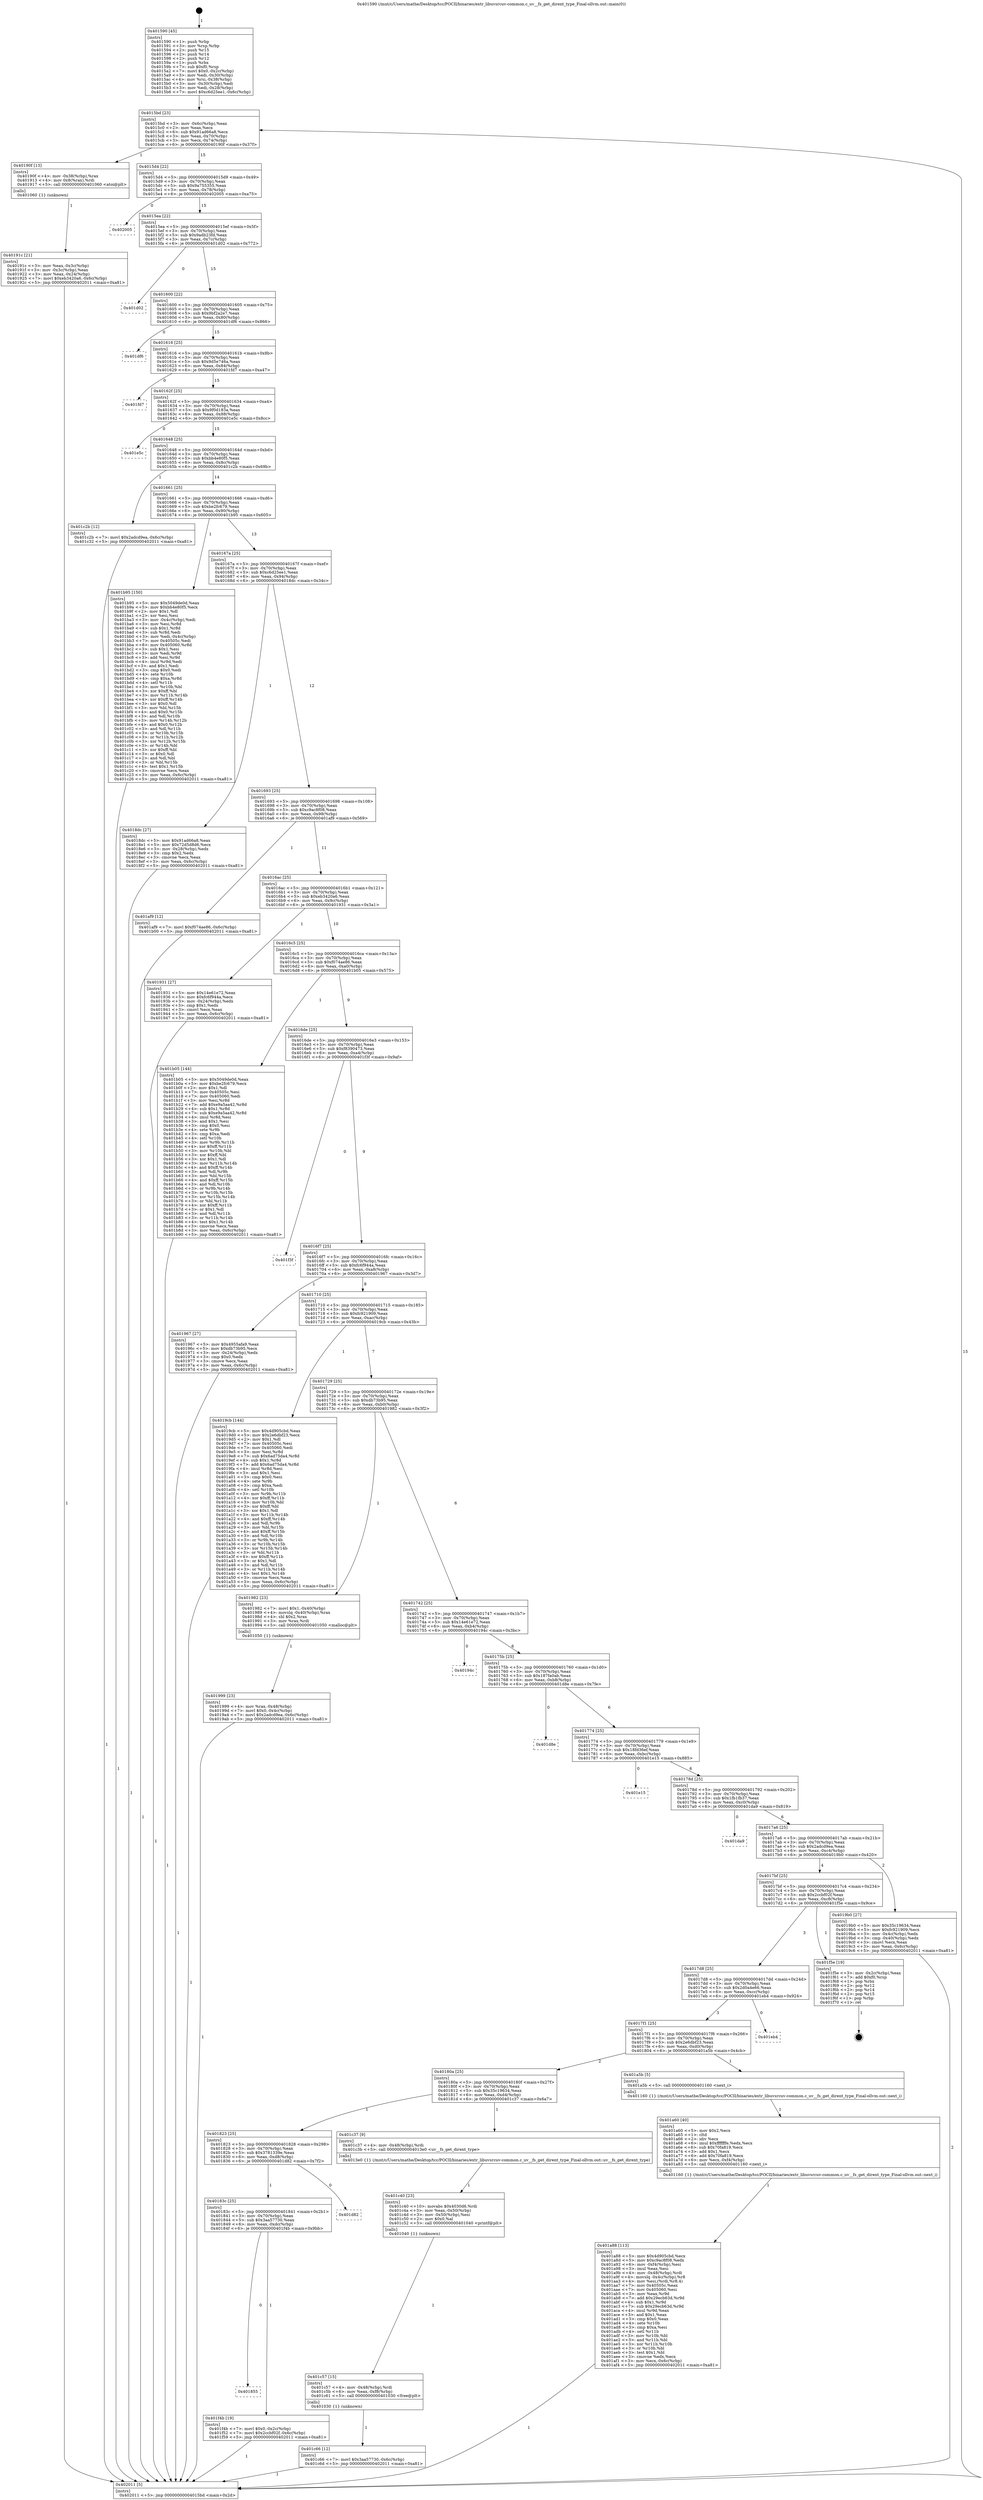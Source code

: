 digraph "0x401590" {
  label = "0x401590 (/mnt/c/Users/mathe/Desktop/tcc/POCII/binaries/extr_libuvsrcuv-common.c_uv__fs_get_dirent_type_Final-ollvm.out::main(0))"
  labelloc = "t"
  node[shape=record]

  Entry [label="",width=0.3,height=0.3,shape=circle,fillcolor=black,style=filled]
  "0x4015bd" [label="{
     0x4015bd [23]\l
     | [instrs]\l
     &nbsp;&nbsp;0x4015bd \<+3\>: mov -0x6c(%rbp),%eax\l
     &nbsp;&nbsp;0x4015c0 \<+2\>: mov %eax,%ecx\l
     &nbsp;&nbsp;0x4015c2 \<+6\>: sub $0x91ad66a8,%ecx\l
     &nbsp;&nbsp;0x4015c8 \<+3\>: mov %eax,-0x70(%rbp)\l
     &nbsp;&nbsp;0x4015cb \<+3\>: mov %ecx,-0x74(%rbp)\l
     &nbsp;&nbsp;0x4015ce \<+6\>: je 000000000040190f \<main+0x37f\>\l
  }"]
  "0x40190f" [label="{
     0x40190f [13]\l
     | [instrs]\l
     &nbsp;&nbsp;0x40190f \<+4\>: mov -0x38(%rbp),%rax\l
     &nbsp;&nbsp;0x401913 \<+4\>: mov 0x8(%rax),%rdi\l
     &nbsp;&nbsp;0x401917 \<+5\>: call 0000000000401060 \<atoi@plt\>\l
     | [calls]\l
     &nbsp;&nbsp;0x401060 \{1\} (unknown)\l
  }"]
  "0x4015d4" [label="{
     0x4015d4 [22]\l
     | [instrs]\l
     &nbsp;&nbsp;0x4015d4 \<+5\>: jmp 00000000004015d9 \<main+0x49\>\l
     &nbsp;&nbsp;0x4015d9 \<+3\>: mov -0x70(%rbp),%eax\l
     &nbsp;&nbsp;0x4015dc \<+5\>: sub $0x9a755355,%eax\l
     &nbsp;&nbsp;0x4015e1 \<+3\>: mov %eax,-0x78(%rbp)\l
     &nbsp;&nbsp;0x4015e4 \<+6\>: je 0000000000402005 \<main+0xa75\>\l
  }"]
  Exit [label="",width=0.3,height=0.3,shape=circle,fillcolor=black,style=filled,peripheries=2]
  "0x402005" [label="{
     0x402005\l
  }", style=dashed]
  "0x4015ea" [label="{
     0x4015ea [22]\l
     | [instrs]\l
     &nbsp;&nbsp;0x4015ea \<+5\>: jmp 00000000004015ef \<main+0x5f\>\l
     &nbsp;&nbsp;0x4015ef \<+3\>: mov -0x70(%rbp),%eax\l
     &nbsp;&nbsp;0x4015f2 \<+5\>: sub $0x9adb23fd,%eax\l
     &nbsp;&nbsp;0x4015f7 \<+3\>: mov %eax,-0x7c(%rbp)\l
     &nbsp;&nbsp;0x4015fa \<+6\>: je 0000000000401d02 \<main+0x772\>\l
  }"]
  "0x401855" [label="{
     0x401855\l
  }", style=dashed]
  "0x401d02" [label="{
     0x401d02\l
  }", style=dashed]
  "0x401600" [label="{
     0x401600 [22]\l
     | [instrs]\l
     &nbsp;&nbsp;0x401600 \<+5\>: jmp 0000000000401605 \<main+0x75\>\l
     &nbsp;&nbsp;0x401605 \<+3\>: mov -0x70(%rbp),%eax\l
     &nbsp;&nbsp;0x401608 \<+5\>: sub $0x9bf2a2e7,%eax\l
     &nbsp;&nbsp;0x40160d \<+3\>: mov %eax,-0x80(%rbp)\l
     &nbsp;&nbsp;0x401610 \<+6\>: je 0000000000401df6 \<main+0x866\>\l
  }"]
  "0x401f4b" [label="{
     0x401f4b [19]\l
     | [instrs]\l
     &nbsp;&nbsp;0x401f4b \<+7\>: movl $0x0,-0x2c(%rbp)\l
     &nbsp;&nbsp;0x401f52 \<+7\>: movl $0x2ccbf02f,-0x6c(%rbp)\l
     &nbsp;&nbsp;0x401f59 \<+5\>: jmp 0000000000402011 \<main+0xa81\>\l
  }"]
  "0x401df6" [label="{
     0x401df6\l
  }", style=dashed]
  "0x401616" [label="{
     0x401616 [25]\l
     | [instrs]\l
     &nbsp;&nbsp;0x401616 \<+5\>: jmp 000000000040161b \<main+0x8b\>\l
     &nbsp;&nbsp;0x40161b \<+3\>: mov -0x70(%rbp),%eax\l
     &nbsp;&nbsp;0x40161e \<+5\>: sub $0x9d5e746a,%eax\l
     &nbsp;&nbsp;0x401623 \<+6\>: mov %eax,-0x84(%rbp)\l
     &nbsp;&nbsp;0x401629 \<+6\>: je 0000000000401fd7 \<main+0xa47\>\l
  }"]
  "0x40183c" [label="{
     0x40183c [25]\l
     | [instrs]\l
     &nbsp;&nbsp;0x40183c \<+5\>: jmp 0000000000401841 \<main+0x2b1\>\l
     &nbsp;&nbsp;0x401841 \<+3\>: mov -0x70(%rbp),%eax\l
     &nbsp;&nbsp;0x401844 \<+5\>: sub $0x3aa57730,%eax\l
     &nbsp;&nbsp;0x401849 \<+6\>: mov %eax,-0xdc(%rbp)\l
     &nbsp;&nbsp;0x40184f \<+6\>: je 0000000000401f4b \<main+0x9bb\>\l
  }"]
  "0x401fd7" [label="{
     0x401fd7\l
  }", style=dashed]
  "0x40162f" [label="{
     0x40162f [25]\l
     | [instrs]\l
     &nbsp;&nbsp;0x40162f \<+5\>: jmp 0000000000401634 \<main+0xa4\>\l
     &nbsp;&nbsp;0x401634 \<+3\>: mov -0x70(%rbp),%eax\l
     &nbsp;&nbsp;0x401637 \<+5\>: sub $0x9f0d183a,%eax\l
     &nbsp;&nbsp;0x40163c \<+6\>: mov %eax,-0x88(%rbp)\l
     &nbsp;&nbsp;0x401642 \<+6\>: je 0000000000401e5c \<main+0x8cc\>\l
  }"]
  "0x401d82" [label="{
     0x401d82\l
  }", style=dashed]
  "0x401e5c" [label="{
     0x401e5c\l
  }", style=dashed]
  "0x401648" [label="{
     0x401648 [25]\l
     | [instrs]\l
     &nbsp;&nbsp;0x401648 \<+5\>: jmp 000000000040164d \<main+0xbd\>\l
     &nbsp;&nbsp;0x40164d \<+3\>: mov -0x70(%rbp),%eax\l
     &nbsp;&nbsp;0x401650 \<+5\>: sub $0xbb4e80f5,%eax\l
     &nbsp;&nbsp;0x401655 \<+6\>: mov %eax,-0x8c(%rbp)\l
     &nbsp;&nbsp;0x40165b \<+6\>: je 0000000000401c2b \<main+0x69b\>\l
  }"]
  "0x401c66" [label="{
     0x401c66 [12]\l
     | [instrs]\l
     &nbsp;&nbsp;0x401c66 \<+7\>: movl $0x3aa57730,-0x6c(%rbp)\l
     &nbsp;&nbsp;0x401c6d \<+5\>: jmp 0000000000402011 \<main+0xa81\>\l
  }"]
  "0x401c2b" [label="{
     0x401c2b [12]\l
     | [instrs]\l
     &nbsp;&nbsp;0x401c2b \<+7\>: movl $0x2adcd9ea,-0x6c(%rbp)\l
     &nbsp;&nbsp;0x401c32 \<+5\>: jmp 0000000000402011 \<main+0xa81\>\l
  }"]
  "0x401661" [label="{
     0x401661 [25]\l
     | [instrs]\l
     &nbsp;&nbsp;0x401661 \<+5\>: jmp 0000000000401666 \<main+0xd6\>\l
     &nbsp;&nbsp;0x401666 \<+3\>: mov -0x70(%rbp),%eax\l
     &nbsp;&nbsp;0x401669 \<+5\>: sub $0xbe2fc679,%eax\l
     &nbsp;&nbsp;0x40166e \<+6\>: mov %eax,-0x90(%rbp)\l
     &nbsp;&nbsp;0x401674 \<+6\>: je 0000000000401b95 \<main+0x605\>\l
  }"]
  "0x401c57" [label="{
     0x401c57 [15]\l
     | [instrs]\l
     &nbsp;&nbsp;0x401c57 \<+4\>: mov -0x48(%rbp),%rdi\l
     &nbsp;&nbsp;0x401c5b \<+6\>: mov %eax,-0xf8(%rbp)\l
     &nbsp;&nbsp;0x401c61 \<+5\>: call 0000000000401030 \<free@plt\>\l
     | [calls]\l
     &nbsp;&nbsp;0x401030 \{1\} (unknown)\l
  }"]
  "0x401b95" [label="{
     0x401b95 [150]\l
     | [instrs]\l
     &nbsp;&nbsp;0x401b95 \<+5\>: mov $0x5049de0d,%eax\l
     &nbsp;&nbsp;0x401b9a \<+5\>: mov $0xbb4e80f5,%ecx\l
     &nbsp;&nbsp;0x401b9f \<+2\>: mov $0x1,%dl\l
     &nbsp;&nbsp;0x401ba1 \<+2\>: xor %esi,%esi\l
     &nbsp;&nbsp;0x401ba3 \<+3\>: mov -0x4c(%rbp),%edi\l
     &nbsp;&nbsp;0x401ba6 \<+3\>: mov %esi,%r8d\l
     &nbsp;&nbsp;0x401ba9 \<+4\>: sub $0x1,%r8d\l
     &nbsp;&nbsp;0x401bad \<+3\>: sub %r8d,%edi\l
     &nbsp;&nbsp;0x401bb0 \<+3\>: mov %edi,-0x4c(%rbp)\l
     &nbsp;&nbsp;0x401bb3 \<+7\>: mov 0x40505c,%edi\l
     &nbsp;&nbsp;0x401bba \<+8\>: mov 0x405060,%r8d\l
     &nbsp;&nbsp;0x401bc2 \<+3\>: sub $0x1,%esi\l
     &nbsp;&nbsp;0x401bc5 \<+3\>: mov %edi,%r9d\l
     &nbsp;&nbsp;0x401bc8 \<+3\>: add %esi,%r9d\l
     &nbsp;&nbsp;0x401bcb \<+4\>: imul %r9d,%edi\l
     &nbsp;&nbsp;0x401bcf \<+3\>: and $0x1,%edi\l
     &nbsp;&nbsp;0x401bd2 \<+3\>: cmp $0x0,%edi\l
     &nbsp;&nbsp;0x401bd5 \<+4\>: sete %r10b\l
     &nbsp;&nbsp;0x401bd9 \<+4\>: cmp $0xa,%r8d\l
     &nbsp;&nbsp;0x401bdd \<+4\>: setl %r11b\l
     &nbsp;&nbsp;0x401be1 \<+3\>: mov %r10b,%bl\l
     &nbsp;&nbsp;0x401be4 \<+3\>: xor $0xff,%bl\l
     &nbsp;&nbsp;0x401be7 \<+3\>: mov %r11b,%r14b\l
     &nbsp;&nbsp;0x401bea \<+4\>: xor $0xff,%r14b\l
     &nbsp;&nbsp;0x401bee \<+3\>: xor $0x0,%dl\l
     &nbsp;&nbsp;0x401bf1 \<+3\>: mov %bl,%r15b\l
     &nbsp;&nbsp;0x401bf4 \<+4\>: and $0x0,%r15b\l
     &nbsp;&nbsp;0x401bf8 \<+3\>: and %dl,%r10b\l
     &nbsp;&nbsp;0x401bfb \<+3\>: mov %r14b,%r12b\l
     &nbsp;&nbsp;0x401bfe \<+4\>: and $0x0,%r12b\l
     &nbsp;&nbsp;0x401c02 \<+3\>: and %dl,%r11b\l
     &nbsp;&nbsp;0x401c05 \<+3\>: or %r10b,%r15b\l
     &nbsp;&nbsp;0x401c08 \<+3\>: or %r11b,%r12b\l
     &nbsp;&nbsp;0x401c0b \<+3\>: xor %r12b,%r15b\l
     &nbsp;&nbsp;0x401c0e \<+3\>: or %r14b,%bl\l
     &nbsp;&nbsp;0x401c11 \<+3\>: xor $0xff,%bl\l
     &nbsp;&nbsp;0x401c14 \<+3\>: or $0x0,%dl\l
     &nbsp;&nbsp;0x401c17 \<+2\>: and %dl,%bl\l
     &nbsp;&nbsp;0x401c19 \<+3\>: or %bl,%r15b\l
     &nbsp;&nbsp;0x401c1c \<+4\>: test $0x1,%r15b\l
     &nbsp;&nbsp;0x401c20 \<+3\>: cmovne %ecx,%eax\l
     &nbsp;&nbsp;0x401c23 \<+3\>: mov %eax,-0x6c(%rbp)\l
     &nbsp;&nbsp;0x401c26 \<+5\>: jmp 0000000000402011 \<main+0xa81\>\l
  }"]
  "0x40167a" [label="{
     0x40167a [25]\l
     | [instrs]\l
     &nbsp;&nbsp;0x40167a \<+5\>: jmp 000000000040167f \<main+0xef\>\l
     &nbsp;&nbsp;0x40167f \<+3\>: mov -0x70(%rbp),%eax\l
     &nbsp;&nbsp;0x401682 \<+5\>: sub $0xc6d25ee1,%eax\l
     &nbsp;&nbsp;0x401687 \<+6\>: mov %eax,-0x94(%rbp)\l
     &nbsp;&nbsp;0x40168d \<+6\>: je 00000000004018dc \<main+0x34c\>\l
  }"]
  "0x401c40" [label="{
     0x401c40 [23]\l
     | [instrs]\l
     &nbsp;&nbsp;0x401c40 \<+10\>: movabs $0x4030d6,%rdi\l
     &nbsp;&nbsp;0x401c4a \<+3\>: mov %eax,-0x50(%rbp)\l
     &nbsp;&nbsp;0x401c4d \<+3\>: mov -0x50(%rbp),%esi\l
     &nbsp;&nbsp;0x401c50 \<+2\>: mov $0x0,%al\l
     &nbsp;&nbsp;0x401c52 \<+5\>: call 0000000000401040 \<printf@plt\>\l
     | [calls]\l
     &nbsp;&nbsp;0x401040 \{1\} (unknown)\l
  }"]
  "0x4018dc" [label="{
     0x4018dc [27]\l
     | [instrs]\l
     &nbsp;&nbsp;0x4018dc \<+5\>: mov $0x91ad66a8,%eax\l
     &nbsp;&nbsp;0x4018e1 \<+5\>: mov $0x72d5d8d6,%ecx\l
     &nbsp;&nbsp;0x4018e6 \<+3\>: mov -0x28(%rbp),%edx\l
     &nbsp;&nbsp;0x4018e9 \<+3\>: cmp $0x2,%edx\l
     &nbsp;&nbsp;0x4018ec \<+3\>: cmovne %ecx,%eax\l
     &nbsp;&nbsp;0x4018ef \<+3\>: mov %eax,-0x6c(%rbp)\l
     &nbsp;&nbsp;0x4018f2 \<+5\>: jmp 0000000000402011 \<main+0xa81\>\l
  }"]
  "0x401693" [label="{
     0x401693 [25]\l
     | [instrs]\l
     &nbsp;&nbsp;0x401693 \<+5\>: jmp 0000000000401698 \<main+0x108\>\l
     &nbsp;&nbsp;0x401698 \<+3\>: mov -0x70(%rbp),%eax\l
     &nbsp;&nbsp;0x40169b \<+5\>: sub $0xc9ac8f08,%eax\l
     &nbsp;&nbsp;0x4016a0 \<+6\>: mov %eax,-0x98(%rbp)\l
     &nbsp;&nbsp;0x4016a6 \<+6\>: je 0000000000401af9 \<main+0x569\>\l
  }"]
  "0x402011" [label="{
     0x402011 [5]\l
     | [instrs]\l
     &nbsp;&nbsp;0x402011 \<+5\>: jmp 00000000004015bd \<main+0x2d\>\l
  }"]
  "0x401590" [label="{
     0x401590 [45]\l
     | [instrs]\l
     &nbsp;&nbsp;0x401590 \<+1\>: push %rbp\l
     &nbsp;&nbsp;0x401591 \<+3\>: mov %rsp,%rbp\l
     &nbsp;&nbsp;0x401594 \<+2\>: push %r15\l
     &nbsp;&nbsp;0x401596 \<+2\>: push %r14\l
     &nbsp;&nbsp;0x401598 \<+2\>: push %r12\l
     &nbsp;&nbsp;0x40159a \<+1\>: push %rbx\l
     &nbsp;&nbsp;0x40159b \<+7\>: sub $0xf0,%rsp\l
     &nbsp;&nbsp;0x4015a2 \<+7\>: movl $0x0,-0x2c(%rbp)\l
     &nbsp;&nbsp;0x4015a9 \<+3\>: mov %edi,-0x30(%rbp)\l
     &nbsp;&nbsp;0x4015ac \<+4\>: mov %rsi,-0x38(%rbp)\l
     &nbsp;&nbsp;0x4015b0 \<+3\>: mov -0x30(%rbp),%edi\l
     &nbsp;&nbsp;0x4015b3 \<+3\>: mov %edi,-0x28(%rbp)\l
     &nbsp;&nbsp;0x4015b6 \<+7\>: movl $0xc6d25ee1,-0x6c(%rbp)\l
  }"]
  "0x40191c" [label="{
     0x40191c [21]\l
     | [instrs]\l
     &nbsp;&nbsp;0x40191c \<+3\>: mov %eax,-0x3c(%rbp)\l
     &nbsp;&nbsp;0x40191f \<+3\>: mov -0x3c(%rbp),%eax\l
     &nbsp;&nbsp;0x401922 \<+3\>: mov %eax,-0x24(%rbp)\l
     &nbsp;&nbsp;0x401925 \<+7\>: movl $0xeb3420a6,-0x6c(%rbp)\l
     &nbsp;&nbsp;0x40192c \<+5\>: jmp 0000000000402011 \<main+0xa81\>\l
  }"]
  "0x401823" [label="{
     0x401823 [25]\l
     | [instrs]\l
     &nbsp;&nbsp;0x401823 \<+5\>: jmp 0000000000401828 \<main+0x298\>\l
     &nbsp;&nbsp;0x401828 \<+3\>: mov -0x70(%rbp),%eax\l
     &nbsp;&nbsp;0x40182b \<+5\>: sub $0x3781339e,%eax\l
     &nbsp;&nbsp;0x401830 \<+6\>: mov %eax,-0xd8(%rbp)\l
     &nbsp;&nbsp;0x401836 \<+6\>: je 0000000000401d82 \<main+0x7f2\>\l
  }"]
  "0x401af9" [label="{
     0x401af9 [12]\l
     | [instrs]\l
     &nbsp;&nbsp;0x401af9 \<+7\>: movl $0xf074ae86,-0x6c(%rbp)\l
     &nbsp;&nbsp;0x401b00 \<+5\>: jmp 0000000000402011 \<main+0xa81\>\l
  }"]
  "0x4016ac" [label="{
     0x4016ac [25]\l
     | [instrs]\l
     &nbsp;&nbsp;0x4016ac \<+5\>: jmp 00000000004016b1 \<main+0x121\>\l
     &nbsp;&nbsp;0x4016b1 \<+3\>: mov -0x70(%rbp),%eax\l
     &nbsp;&nbsp;0x4016b4 \<+5\>: sub $0xeb3420a6,%eax\l
     &nbsp;&nbsp;0x4016b9 \<+6\>: mov %eax,-0x9c(%rbp)\l
     &nbsp;&nbsp;0x4016bf \<+6\>: je 0000000000401931 \<main+0x3a1\>\l
  }"]
  "0x401c37" [label="{
     0x401c37 [9]\l
     | [instrs]\l
     &nbsp;&nbsp;0x401c37 \<+4\>: mov -0x48(%rbp),%rdi\l
     &nbsp;&nbsp;0x401c3b \<+5\>: call 00000000004013e0 \<uv__fs_get_dirent_type\>\l
     | [calls]\l
     &nbsp;&nbsp;0x4013e0 \{1\} (/mnt/c/Users/mathe/Desktop/tcc/POCII/binaries/extr_libuvsrcuv-common.c_uv__fs_get_dirent_type_Final-ollvm.out::uv__fs_get_dirent_type)\l
  }"]
  "0x401931" [label="{
     0x401931 [27]\l
     | [instrs]\l
     &nbsp;&nbsp;0x401931 \<+5\>: mov $0x14e61e72,%eax\l
     &nbsp;&nbsp;0x401936 \<+5\>: mov $0xfc6f944a,%ecx\l
     &nbsp;&nbsp;0x40193b \<+3\>: mov -0x24(%rbp),%edx\l
     &nbsp;&nbsp;0x40193e \<+3\>: cmp $0x1,%edx\l
     &nbsp;&nbsp;0x401941 \<+3\>: cmovl %ecx,%eax\l
     &nbsp;&nbsp;0x401944 \<+3\>: mov %eax,-0x6c(%rbp)\l
     &nbsp;&nbsp;0x401947 \<+5\>: jmp 0000000000402011 \<main+0xa81\>\l
  }"]
  "0x4016c5" [label="{
     0x4016c5 [25]\l
     | [instrs]\l
     &nbsp;&nbsp;0x4016c5 \<+5\>: jmp 00000000004016ca \<main+0x13a\>\l
     &nbsp;&nbsp;0x4016ca \<+3\>: mov -0x70(%rbp),%eax\l
     &nbsp;&nbsp;0x4016cd \<+5\>: sub $0xf074ae86,%eax\l
     &nbsp;&nbsp;0x4016d2 \<+6\>: mov %eax,-0xa0(%rbp)\l
     &nbsp;&nbsp;0x4016d8 \<+6\>: je 0000000000401b05 \<main+0x575\>\l
  }"]
  "0x401a88" [label="{
     0x401a88 [113]\l
     | [instrs]\l
     &nbsp;&nbsp;0x401a88 \<+5\>: mov $0x4d905cbd,%ecx\l
     &nbsp;&nbsp;0x401a8d \<+5\>: mov $0xc9ac8f08,%edx\l
     &nbsp;&nbsp;0x401a92 \<+6\>: mov -0xf4(%rbp),%esi\l
     &nbsp;&nbsp;0x401a98 \<+3\>: imul %eax,%esi\l
     &nbsp;&nbsp;0x401a9b \<+4\>: mov -0x48(%rbp),%rdi\l
     &nbsp;&nbsp;0x401a9f \<+4\>: movslq -0x4c(%rbp),%r8\l
     &nbsp;&nbsp;0x401aa3 \<+4\>: mov %esi,(%rdi,%r8,4)\l
     &nbsp;&nbsp;0x401aa7 \<+7\>: mov 0x40505c,%eax\l
     &nbsp;&nbsp;0x401aae \<+7\>: mov 0x405060,%esi\l
     &nbsp;&nbsp;0x401ab5 \<+3\>: mov %eax,%r9d\l
     &nbsp;&nbsp;0x401ab8 \<+7\>: add $0x29ecb63d,%r9d\l
     &nbsp;&nbsp;0x401abf \<+4\>: sub $0x1,%r9d\l
     &nbsp;&nbsp;0x401ac3 \<+7\>: sub $0x29ecb63d,%r9d\l
     &nbsp;&nbsp;0x401aca \<+4\>: imul %r9d,%eax\l
     &nbsp;&nbsp;0x401ace \<+3\>: and $0x1,%eax\l
     &nbsp;&nbsp;0x401ad1 \<+3\>: cmp $0x0,%eax\l
     &nbsp;&nbsp;0x401ad4 \<+4\>: sete %r10b\l
     &nbsp;&nbsp;0x401ad8 \<+3\>: cmp $0xa,%esi\l
     &nbsp;&nbsp;0x401adb \<+4\>: setl %r11b\l
     &nbsp;&nbsp;0x401adf \<+3\>: mov %r10b,%bl\l
     &nbsp;&nbsp;0x401ae2 \<+3\>: and %r11b,%bl\l
     &nbsp;&nbsp;0x401ae5 \<+3\>: xor %r11b,%r10b\l
     &nbsp;&nbsp;0x401ae8 \<+3\>: or %r10b,%bl\l
     &nbsp;&nbsp;0x401aeb \<+3\>: test $0x1,%bl\l
     &nbsp;&nbsp;0x401aee \<+3\>: cmovne %edx,%ecx\l
     &nbsp;&nbsp;0x401af1 \<+3\>: mov %ecx,-0x6c(%rbp)\l
     &nbsp;&nbsp;0x401af4 \<+5\>: jmp 0000000000402011 \<main+0xa81\>\l
  }"]
  "0x401b05" [label="{
     0x401b05 [144]\l
     | [instrs]\l
     &nbsp;&nbsp;0x401b05 \<+5\>: mov $0x5049de0d,%eax\l
     &nbsp;&nbsp;0x401b0a \<+5\>: mov $0xbe2fc679,%ecx\l
     &nbsp;&nbsp;0x401b0f \<+2\>: mov $0x1,%dl\l
     &nbsp;&nbsp;0x401b11 \<+7\>: mov 0x40505c,%esi\l
     &nbsp;&nbsp;0x401b18 \<+7\>: mov 0x405060,%edi\l
     &nbsp;&nbsp;0x401b1f \<+3\>: mov %esi,%r8d\l
     &nbsp;&nbsp;0x401b22 \<+7\>: add $0xe9a5aa42,%r8d\l
     &nbsp;&nbsp;0x401b29 \<+4\>: sub $0x1,%r8d\l
     &nbsp;&nbsp;0x401b2d \<+7\>: sub $0xe9a5aa42,%r8d\l
     &nbsp;&nbsp;0x401b34 \<+4\>: imul %r8d,%esi\l
     &nbsp;&nbsp;0x401b38 \<+3\>: and $0x1,%esi\l
     &nbsp;&nbsp;0x401b3b \<+3\>: cmp $0x0,%esi\l
     &nbsp;&nbsp;0x401b3e \<+4\>: sete %r9b\l
     &nbsp;&nbsp;0x401b42 \<+3\>: cmp $0xa,%edi\l
     &nbsp;&nbsp;0x401b45 \<+4\>: setl %r10b\l
     &nbsp;&nbsp;0x401b49 \<+3\>: mov %r9b,%r11b\l
     &nbsp;&nbsp;0x401b4c \<+4\>: xor $0xff,%r11b\l
     &nbsp;&nbsp;0x401b50 \<+3\>: mov %r10b,%bl\l
     &nbsp;&nbsp;0x401b53 \<+3\>: xor $0xff,%bl\l
     &nbsp;&nbsp;0x401b56 \<+3\>: xor $0x1,%dl\l
     &nbsp;&nbsp;0x401b59 \<+3\>: mov %r11b,%r14b\l
     &nbsp;&nbsp;0x401b5c \<+4\>: and $0xff,%r14b\l
     &nbsp;&nbsp;0x401b60 \<+3\>: and %dl,%r9b\l
     &nbsp;&nbsp;0x401b63 \<+3\>: mov %bl,%r15b\l
     &nbsp;&nbsp;0x401b66 \<+4\>: and $0xff,%r15b\l
     &nbsp;&nbsp;0x401b6a \<+3\>: and %dl,%r10b\l
     &nbsp;&nbsp;0x401b6d \<+3\>: or %r9b,%r14b\l
     &nbsp;&nbsp;0x401b70 \<+3\>: or %r10b,%r15b\l
     &nbsp;&nbsp;0x401b73 \<+3\>: xor %r15b,%r14b\l
     &nbsp;&nbsp;0x401b76 \<+3\>: or %bl,%r11b\l
     &nbsp;&nbsp;0x401b79 \<+4\>: xor $0xff,%r11b\l
     &nbsp;&nbsp;0x401b7d \<+3\>: or $0x1,%dl\l
     &nbsp;&nbsp;0x401b80 \<+3\>: and %dl,%r11b\l
     &nbsp;&nbsp;0x401b83 \<+3\>: or %r11b,%r14b\l
     &nbsp;&nbsp;0x401b86 \<+4\>: test $0x1,%r14b\l
     &nbsp;&nbsp;0x401b8a \<+3\>: cmovne %ecx,%eax\l
     &nbsp;&nbsp;0x401b8d \<+3\>: mov %eax,-0x6c(%rbp)\l
     &nbsp;&nbsp;0x401b90 \<+5\>: jmp 0000000000402011 \<main+0xa81\>\l
  }"]
  "0x4016de" [label="{
     0x4016de [25]\l
     | [instrs]\l
     &nbsp;&nbsp;0x4016de \<+5\>: jmp 00000000004016e3 \<main+0x153\>\l
     &nbsp;&nbsp;0x4016e3 \<+3\>: mov -0x70(%rbp),%eax\l
     &nbsp;&nbsp;0x4016e6 \<+5\>: sub $0xf8390473,%eax\l
     &nbsp;&nbsp;0x4016eb \<+6\>: mov %eax,-0xa4(%rbp)\l
     &nbsp;&nbsp;0x4016f1 \<+6\>: je 0000000000401f3f \<main+0x9af\>\l
  }"]
  "0x401a60" [label="{
     0x401a60 [40]\l
     | [instrs]\l
     &nbsp;&nbsp;0x401a60 \<+5\>: mov $0x2,%ecx\l
     &nbsp;&nbsp;0x401a65 \<+1\>: cltd\l
     &nbsp;&nbsp;0x401a66 \<+2\>: idiv %ecx\l
     &nbsp;&nbsp;0x401a68 \<+6\>: imul $0xfffffffe,%edx,%ecx\l
     &nbsp;&nbsp;0x401a6e \<+6\>: sub $0x70fa819,%ecx\l
     &nbsp;&nbsp;0x401a74 \<+3\>: add $0x1,%ecx\l
     &nbsp;&nbsp;0x401a77 \<+6\>: add $0x70fa819,%ecx\l
     &nbsp;&nbsp;0x401a7d \<+6\>: mov %ecx,-0xf4(%rbp)\l
     &nbsp;&nbsp;0x401a83 \<+5\>: call 0000000000401160 \<next_i\>\l
     | [calls]\l
     &nbsp;&nbsp;0x401160 \{1\} (/mnt/c/Users/mathe/Desktop/tcc/POCII/binaries/extr_libuvsrcuv-common.c_uv__fs_get_dirent_type_Final-ollvm.out::next_i)\l
  }"]
  "0x401f3f" [label="{
     0x401f3f\l
  }", style=dashed]
  "0x4016f7" [label="{
     0x4016f7 [25]\l
     | [instrs]\l
     &nbsp;&nbsp;0x4016f7 \<+5\>: jmp 00000000004016fc \<main+0x16c\>\l
     &nbsp;&nbsp;0x4016fc \<+3\>: mov -0x70(%rbp),%eax\l
     &nbsp;&nbsp;0x4016ff \<+5\>: sub $0xfc6f944a,%eax\l
     &nbsp;&nbsp;0x401704 \<+6\>: mov %eax,-0xa8(%rbp)\l
     &nbsp;&nbsp;0x40170a \<+6\>: je 0000000000401967 \<main+0x3d7\>\l
  }"]
  "0x40180a" [label="{
     0x40180a [25]\l
     | [instrs]\l
     &nbsp;&nbsp;0x40180a \<+5\>: jmp 000000000040180f \<main+0x27f\>\l
     &nbsp;&nbsp;0x40180f \<+3\>: mov -0x70(%rbp),%eax\l
     &nbsp;&nbsp;0x401812 \<+5\>: sub $0x35c19634,%eax\l
     &nbsp;&nbsp;0x401817 \<+6\>: mov %eax,-0xd4(%rbp)\l
     &nbsp;&nbsp;0x40181d \<+6\>: je 0000000000401c37 \<main+0x6a7\>\l
  }"]
  "0x401967" [label="{
     0x401967 [27]\l
     | [instrs]\l
     &nbsp;&nbsp;0x401967 \<+5\>: mov $0x4955afa9,%eax\l
     &nbsp;&nbsp;0x40196c \<+5\>: mov $0xdb73b95,%ecx\l
     &nbsp;&nbsp;0x401971 \<+3\>: mov -0x24(%rbp),%edx\l
     &nbsp;&nbsp;0x401974 \<+3\>: cmp $0x0,%edx\l
     &nbsp;&nbsp;0x401977 \<+3\>: cmove %ecx,%eax\l
     &nbsp;&nbsp;0x40197a \<+3\>: mov %eax,-0x6c(%rbp)\l
     &nbsp;&nbsp;0x40197d \<+5\>: jmp 0000000000402011 \<main+0xa81\>\l
  }"]
  "0x401710" [label="{
     0x401710 [25]\l
     | [instrs]\l
     &nbsp;&nbsp;0x401710 \<+5\>: jmp 0000000000401715 \<main+0x185\>\l
     &nbsp;&nbsp;0x401715 \<+3\>: mov -0x70(%rbp),%eax\l
     &nbsp;&nbsp;0x401718 \<+5\>: sub $0xfc921909,%eax\l
     &nbsp;&nbsp;0x40171d \<+6\>: mov %eax,-0xac(%rbp)\l
     &nbsp;&nbsp;0x401723 \<+6\>: je 00000000004019cb \<main+0x43b\>\l
  }"]
  "0x401a5b" [label="{
     0x401a5b [5]\l
     | [instrs]\l
     &nbsp;&nbsp;0x401a5b \<+5\>: call 0000000000401160 \<next_i\>\l
     | [calls]\l
     &nbsp;&nbsp;0x401160 \{1\} (/mnt/c/Users/mathe/Desktop/tcc/POCII/binaries/extr_libuvsrcuv-common.c_uv__fs_get_dirent_type_Final-ollvm.out::next_i)\l
  }"]
  "0x4019cb" [label="{
     0x4019cb [144]\l
     | [instrs]\l
     &nbsp;&nbsp;0x4019cb \<+5\>: mov $0x4d905cbd,%eax\l
     &nbsp;&nbsp;0x4019d0 \<+5\>: mov $0x2e6dbf23,%ecx\l
     &nbsp;&nbsp;0x4019d5 \<+2\>: mov $0x1,%dl\l
     &nbsp;&nbsp;0x4019d7 \<+7\>: mov 0x40505c,%esi\l
     &nbsp;&nbsp;0x4019de \<+7\>: mov 0x405060,%edi\l
     &nbsp;&nbsp;0x4019e5 \<+3\>: mov %esi,%r8d\l
     &nbsp;&nbsp;0x4019e8 \<+7\>: sub $0x6ad75da4,%r8d\l
     &nbsp;&nbsp;0x4019ef \<+4\>: sub $0x1,%r8d\l
     &nbsp;&nbsp;0x4019f3 \<+7\>: add $0x6ad75da4,%r8d\l
     &nbsp;&nbsp;0x4019fa \<+4\>: imul %r8d,%esi\l
     &nbsp;&nbsp;0x4019fe \<+3\>: and $0x1,%esi\l
     &nbsp;&nbsp;0x401a01 \<+3\>: cmp $0x0,%esi\l
     &nbsp;&nbsp;0x401a04 \<+4\>: sete %r9b\l
     &nbsp;&nbsp;0x401a08 \<+3\>: cmp $0xa,%edi\l
     &nbsp;&nbsp;0x401a0b \<+4\>: setl %r10b\l
     &nbsp;&nbsp;0x401a0f \<+3\>: mov %r9b,%r11b\l
     &nbsp;&nbsp;0x401a12 \<+4\>: xor $0xff,%r11b\l
     &nbsp;&nbsp;0x401a16 \<+3\>: mov %r10b,%bl\l
     &nbsp;&nbsp;0x401a19 \<+3\>: xor $0xff,%bl\l
     &nbsp;&nbsp;0x401a1c \<+3\>: xor $0x1,%dl\l
     &nbsp;&nbsp;0x401a1f \<+3\>: mov %r11b,%r14b\l
     &nbsp;&nbsp;0x401a22 \<+4\>: and $0xff,%r14b\l
     &nbsp;&nbsp;0x401a26 \<+3\>: and %dl,%r9b\l
     &nbsp;&nbsp;0x401a29 \<+3\>: mov %bl,%r15b\l
     &nbsp;&nbsp;0x401a2c \<+4\>: and $0xff,%r15b\l
     &nbsp;&nbsp;0x401a30 \<+3\>: and %dl,%r10b\l
     &nbsp;&nbsp;0x401a33 \<+3\>: or %r9b,%r14b\l
     &nbsp;&nbsp;0x401a36 \<+3\>: or %r10b,%r15b\l
     &nbsp;&nbsp;0x401a39 \<+3\>: xor %r15b,%r14b\l
     &nbsp;&nbsp;0x401a3c \<+3\>: or %bl,%r11b\l
     &nbsp;&nbsp;0x401a3f \<+4\>: xor $0xff,%r11b\l
     &nbsp;&nbsp;0x401a43 \<+3\>: or $0x1,%dl\l
     &nbsp;&nbsp;0x401a46 \<+3\>: and %dl,%r11b\l
     &nbsp;&nbsp;0x401a49 \<+3\>: or %r11b,%r14b\l
     &nbsp;&nbsp;0x401a4c \<+4\>: test $0x1,%r14b\l
     &nbsp;&nbsp;0x401a50 \<+3\>: cmovne %ecx,%eax\l
     &nbsp;&nbsp;0x401a53 \<+3\>: mov %eax,-0x6c(%rbp)\l
     &nbsp;&nbsp;0x401a56 \<+5\>: jmp 0000000000402011 \<main+0xa81\>\l
  }"]
  "0x401729" [label="{
     0x401729 [25]\l
     | [instrs]\l
     &nbsp;&nbsp;0x401729 \<+5\>: jmp 000000000040172e \<main+0x19e\>\l
     &nbsp;&nbsp;0x40172e \<+3\>: mov -0x70(%rbp),%eax\l
     &nbsp;&nbsp;0x401731 \<+5\>: sub $0xdb73b95,%eax\l
     &nbsp;&nbsp;0x401736 \<+6\>: mov %eax,-0xb0(%rbp)\l
     &nbsp;&nbsp;0x40173c \<+6\>: je 0000000000401982 \<main+0x3f2\>\l
  }"]
  "0x4017f1" [label="{
     0x4017f1 [25]\l
     | [instrs]\l
     &nbsp;&nbsp;0x4017f1 \<+5\>: jmp 00000000004017f6 \<main+0x266\>\l
     &nbsp;&nbsp;0x4017f6 \<+3\>: mov -0x70(%rbp),%eax\l
     &nbsp;&nbsp;0x4017f9 \<+5\>: sub $0x2e6dbf23,%eax\l
     &nbsp;&nbsp;0x4017fe \<+6\>: mov %eax,-0xd0(%rbp)\l
     &nbsp;&nbsp;0x401804 \<+6\>: je 0000000000401a5b \<main+0x4cb\>\l
  }"]
  "0x401982" [label="{
     0x401982 [23]\l
     | [instrs]\l
     &nbsp;&nbsp;0x401982 \<+7\>: movl $0x1,-0x40(%rbp)\l
     &nbsp;&nbsp;0x401989 \<+4\>: movslq -0x40(%rbp),%rax\l
     &nbsp;&nbsp;0x40198d \<+4\>: shl $0x2,%rax\l
     &nbsp;&nbsp;0x401991 \<+3\>: mov %rax,%rdi\l
     &nbsp;&nbsp;0x401994 \<+5\>: call 0000000000401050 \<malloc@plt\>\l
     | [calls]\l
     &nbsp;&nbsp;0x401050 \{1\} (unknown)\l
  }"]
  "0x401742" [label="{
     0x401742 [25]\l
     | [instrs]\l
     &nbsp;&nbsp;0x401742 \<+5\>: jmp 0000000000401747 \<main+0x1b7\>\l
     &nbsp;&nbsp;0x401747 \<+3\>: mov -0x70(%rbp),%eax\l
     &nbsp;&nbsp;0x40174a \<+5\>: sub $0x14e61e72,%eax\l
     &nbsp;&nbsp;0x40174f \<+6\>: mov %eax,-0xb4(%rbp)\l
     &nbsp;&nbsp;0x401755 \<+6\>: je 000000000040194c \<main+0x3bc\>\l
  }"]
  "0x401999" [label="{
     0x401999 [23]\l
     | [instrs]\l
     &nbsp;&nbsp;0x401999 \<+4\>: mov %rax,-0x48(%rbp)\l
     &nbsp;&nbsp;0x40199d \<+7\>: movl $0x0,-0x4c(%rbp)\l
     &nbsp;&nbsp;0x4019a4 \<+7\>: movl $0x2adcd9ea,-0x6c(%rbp)\l
     &nbsp;&nbsp;0x4019ab \<+5\>: jmp 0000000000402011 \<main+0xa81\>\l
  }"]
  "0x401eb4" [label="{
     0x401eb4\l
  }", style=dashed]
  "0x40194c" [label="{
     0x40194c\l
  }", style=dashed]
  "0x40175b" [label="{
     0x40175b [25]\l
     | [instrs]\l
     &nbsp;&nbsp;0x40175b \<+5\>: jmp 0000000000401760 \<main+0x1d0\>\l
     &nbsp;&nbsp;0x401760 \<+3\>: mov -0x70(%rbp),%eax\l
     &nbsp;&nbsp;0x401763 \<+5\>: sub $0x187fa0ab,%eax\l
     &nbsp;&nbsp;0x401768 \<+6\>: mov %eax,-0xb8(%rbp)\l
     &nbsp;&nbsp;0x40176e \<+6\>: je 0000000000401d8e \<main+0x7fe\>\l
  }"]
  "0x4017d8" [label="{
     0x4017d8 [25]\l
     | [instrs]\l
     &nbsp;&nbsp;0x4017d8 \<+5\>: jmp 00000000004017dd \<main+0x24d\>\l
     &nbsp;&nbsp;0x4017dd \<+3\>: mov -0x70(%rbp),%eax\l
     &nbsp;&nbsp;0x4017e0 \<+5\>: sub $0x2d0a4e66,%eax\l
     &nbsp;&nbsp;0x4017e5 \<+6\>: mov %eax,-0xcc(%rbp)\l
     &nbsp;&nbsp;0x4017eb \<+6\>: je 0000000000401eb4 \<main+0x924\>\l
  }"]
  "0x401d8e" [label="{
     0x401d8e\l
  }", style=dashed]
  "0x401774" [label="{
     0x401774 [25]\l
     | [instrs]\l
     &nbsp;&nbsp;0x401774 \<+5\>: jmp 0000000000401779 \<main+0x1e9\>\l
     &nbsp;&nbsp;0x401779 \<+3\>: mov -0x70(%rbp),%eax\l
     &nbsp;&nbsp;0x40177c \<+5\>: sub $0x18fd36ef,%eax\l
     &nbsp;&nbsp;0x401781 \<+6\>: mov %eax,-0xbc(%rbp)\l
     &nbsp;&nbsp;0x401787 \<+6\>: je 0000000000401e15 \<main+0x885\>\l
  }"]
  "0x401f5e" [label="{
     0x401f5e [19]\l
     | [instrs]\l
     &nbsp;&nbsp;0x401f5e \<+3\>: mov -0x2c(%rbp),%eax\l
     &nbsp;&nbsp;0x401f61 \<+7\>: add $0xf0,%rsp\l
     &nbsp;&nbsp;0x401f68 \<+1\>: pop %rbx\l
     &nbsp;&nbsp;0x401f69 \<+2\>: pop %r12\l
     &nbsp;&nbsp;0x401f6b \<+2\>: pop %r14\l
     &nbsp;&nbsp;0x401f6d \<+2\>: pop %r15\l
     &nbsp;&nbsp;0x401f6f \<+1\>: pop %rbp\l
     &nbsp;&nbsp;0x401f70 \<+1\>: ret\l
  }"]
  "0x401e15" [label="{
     0x401e15\l
  }", style=dashed]
  "0x40178d" [label="{
     0x40178d [25]\l
     | [instrs]\l
     &nbsp;&nbsp;0x40178d \<+5\>: jmp 0000000000401792 \<main+0x202\>\l
     &nbsp;&nbsp;0x401792 \<+3\>: mov -0x70(%rbp),%eax\l
     &nbsp;&nbsp;0x401795 \<+5\>: sub $0x1fb1fb37,%eax\l
     &nbsp;&nbsp;0x40179a \<+6\>: mov %eax,-0xc0(%rbp)\l
     &nbsp;&nbsp;0x4017a0 \<+6\>: je 0000000000401da9 \<main+0x819\>\l
  }"]
  "0x4017bf" [label="{
     0x4017bf [25]\l
     | [instrs]\l
     &nbsp;&nbsp;0x4017bf \<+5\>: jmp 00000000004017c4 \<main+0x234\>\l
     &nbsp;&nbsp;0x4017c4 \<+3\>: mov -0x70(%rbp),%eax\l
     &nbsp;&nbsp;0x4017c7 \<+5\>: sub $0x2ccbf02f,%eax\l
     &nbsp;&nbsp;0x4017cc \<+6\>: mov %eax,-0xc8(%rbp)\l
     &nbsp;&nbsp;0x4017d2 \<+6\>: je 0000000000401f5e \<main+0x9ce\>\l
  }"]
  "0x401da9" [label="{
     0x401da9\l
  }", style=dashed]
  "0x4017a6" [label="{
     0x4017a6 [25]\l
     | [instrs]\l
     &nbsp;&nbsp;0x4017a6 \<+5\>: jmp 00000000004017ab \<main+0x21b\>\l
     &nbsp;&nbsp;0x4017ab \<+3\>: mov -0x70(%rbp),%eax\l
     &nbsp;&nbsp;0x4017ae \<+5\>: sub $0x2adcd9ea,%eax\l
     &nbsp;&nbsp;0x4017b3 \<+6\>: mov %eax,-0xc4(%rbp)\l
     &nbsp;&nbsp;0x4017b9 \<+6\>: je 00000000004019b0 \<main+0x420\>\l
  }"]
  "0x4019b0" [label="{
     0x4019b0 [27]\l
     | [instrs]\l
     &nbsp;&nbsp;0x4019b0 \<+5\>: mov $0x35c19634,%eax\l
     &nbsp;&nbsp;0x4019b5 \<+5\>: mov $0xfc921909,%ecx\l
     &nbsp;&nbsp;0x4019ba \<+3\>: mov -0x4c(%rbp),%edx\l
     &nbsp;&nbsp;0x4019bd \<+3\>: cmp -0x40(%rbp),%edx\l
     &nbsp;&nbsp;0x4019c0 \<+3\>: cmovl %ecx,%eax\l
     &nbsp;&nbsp;0x4019c3 \<+3\>: mov %eax,-0x6c(%rbp)\l
     &nbsp;&nbsp;0x4019c6 \<+5\>: jmp 0000000000402011 \<main+0xa81\>\l
  }"]
  Entry -> "0x401590" [label=" 1"]
  "0x4015bd" -> "0x40190f" [label=" 1"]
  "0x4015bd" -> "0x4015d4" [label=" 15"]
  "0x401f5e" -> Exit [label=" 1"]
  "0x4015d4" -> "0x402005" [label=" 0"]
  "0x4015d4" -> "0x4015ea" [label=" 15"]
  "0x401f4b" -> "0x402011" [label=" 1"]
  "0x4015ea" -> "0x401d02" [label=" 0"]
  "0x4015ea" -> "0x401600" [label=" 15"]
  "0x40183c" -> "0x401855" [label=" 0"]
  "0x401600" -> "0x401df6" [label=" 0"]
  "0x401600" -> "0x401616" [label=" 15"]
  "0x40183c" -> "0x401f4b" [label=" 1"]
  "0x401616" -> "0x401fd7" [label=" 0"]
  "0x401616" -> "0x40162f" [label=" 15"]
  "0x401823" -> "0x40183c" [label=" 1"]
  "0x40162f" -> "0x401e5c" [label=" 0"]
  "0x40162f" -> "0x401648" [label=" 15"]
  "0x401823" -> "0x401d82" [label=" 0"]
  "0x401648" -> "0x401c2b" [label=" 1"]
  "0x401648" -> "0x401661" [label=" 14"]
  "0x401c66" -> "0x402011" [label=" 1"]
  "0x401661" -> "0x401b95" [label=" 1"]
  "0x401661" -> "0x40167a" [label=" 13"]
  "0x401c57" -> "0x401c66" [label=" 1"]
  "0x40167a" -> "0x4018dc" [label=" 1"]
  "0x40167a" -> "0x401693" [label=" 12"]
  "0x4018dc" -> "0x402011" [label=" 1"]
  "0x401590" -> "0x4015bd" [label=" 1"]
  "0x402011" -> "0x4015bd" [label=" 15"]
  "0x40190f" -> "0x40191c" [label=" 1"]
  "0x40191c" -> "0x402011" [label=" 1"]
  "0x401c40" -> "0x401c57" [label=" 1"]
  "0x401693" -> "0x401af9" [label=" 1"]
  "0x401693" -> "0x4016ac" [label=" 11"]
  "0x401c37" -> "0x401c40" [label=" 1"]
  "0x4016ac" -> "0x401931" [label=" 1"]
  "0x4016ac" -> "0x4016c5" [label=" 10"]
  "0x401931" -> "0x402011" [label=" 1"]
  "0x40180a" -> "0x401823" [label=" 1"]
  "0x4016c5" -> "0x401b05" [label=" 1"]
  "0x4016c5" -> "0x4016de" [label=" 9"]
  "0x40180a" -> "0x401c37" [label=" 1"]
  "0x4016de" -> "0x401f3f" [label=" 0"]
  "0x4016de" -> "0x4016f7" [label=" 9"]
  "0x401c2b" -> "0x402011" [label=" 1"]
  "0x4016f7" -> "0x401967" [label=" 1"]
  "0x4016f7" -> "0x401710" [label=" 8"]
  "0x401967" -> "0x402011" [label=" 1"]
  "0x401b95" -> "0x402011" [label=" 1"]
  "0x401710" -> "0x4019cb" [label=" 1"]
  "0x401710" -> "0x401729" [label=" 7"]
  "0x401b05" -> "0x402011" [label=" 1"]
  "0x401729" -> "0x401982" [label=" 1"]
  "0x401729" -> "0x401742" [label=" 6"]
  "0x401982" -> "0x401999" [label=" 1"]
  "0x401999" -> "0x402011" [label=" 1"]
  "0x401a88" -> "0x402011" [label=" 1"]
  "0x401742" -> "0x40194c" [label=" 0"]
  "0x401742" -> "0x40175b" [label=" 6"]
  "0x401a60" -> "0x401a88" [label=" 1"]
  "0x40175b" -> "0x401d8e" [label=" 0"]
  "0x40175b" -> "0x401774" [label=" 6"]
  "0x4017f1" -> "0x40180a" [label=" 2"]
  "0x401774" -> "0x401e15" [label=" 0"]
  "0x401774" -> "0x40178d" [label=" 6"]
  "0x4017f1" -> "0x401a5b" [label=" 1"]
  "0x40178d" -> "0x401da9" [label=" 0"]
  "0x40178d" -> "0x4017a6" [label=" 6"]
  "0x4017d8" -> "0x4017f1" [label=" 3"]
  "0x4017a6" -> "0x4019b0" [label=" 2"]
  "0x4017a6" -> "0x4017bf" [label=" 4"]
  "0x4019b0" -> "0x402011" [label=" 2"]
  "0x4019cb" -> "0x402011" [label=" 1"]
  "0x401af9" -> "0x402011" [label=" 1"]
  "0x4017bf" -> "0x401f5e" [label=" 1"]
  "0x4017bf" -> "0x4017d8" [label=" 3"]
  "0x401a5b" -> "0x401a60" [label=" 1"]
  "0x4017d8" -> "0x401eb4" [label=" 0"]
}
